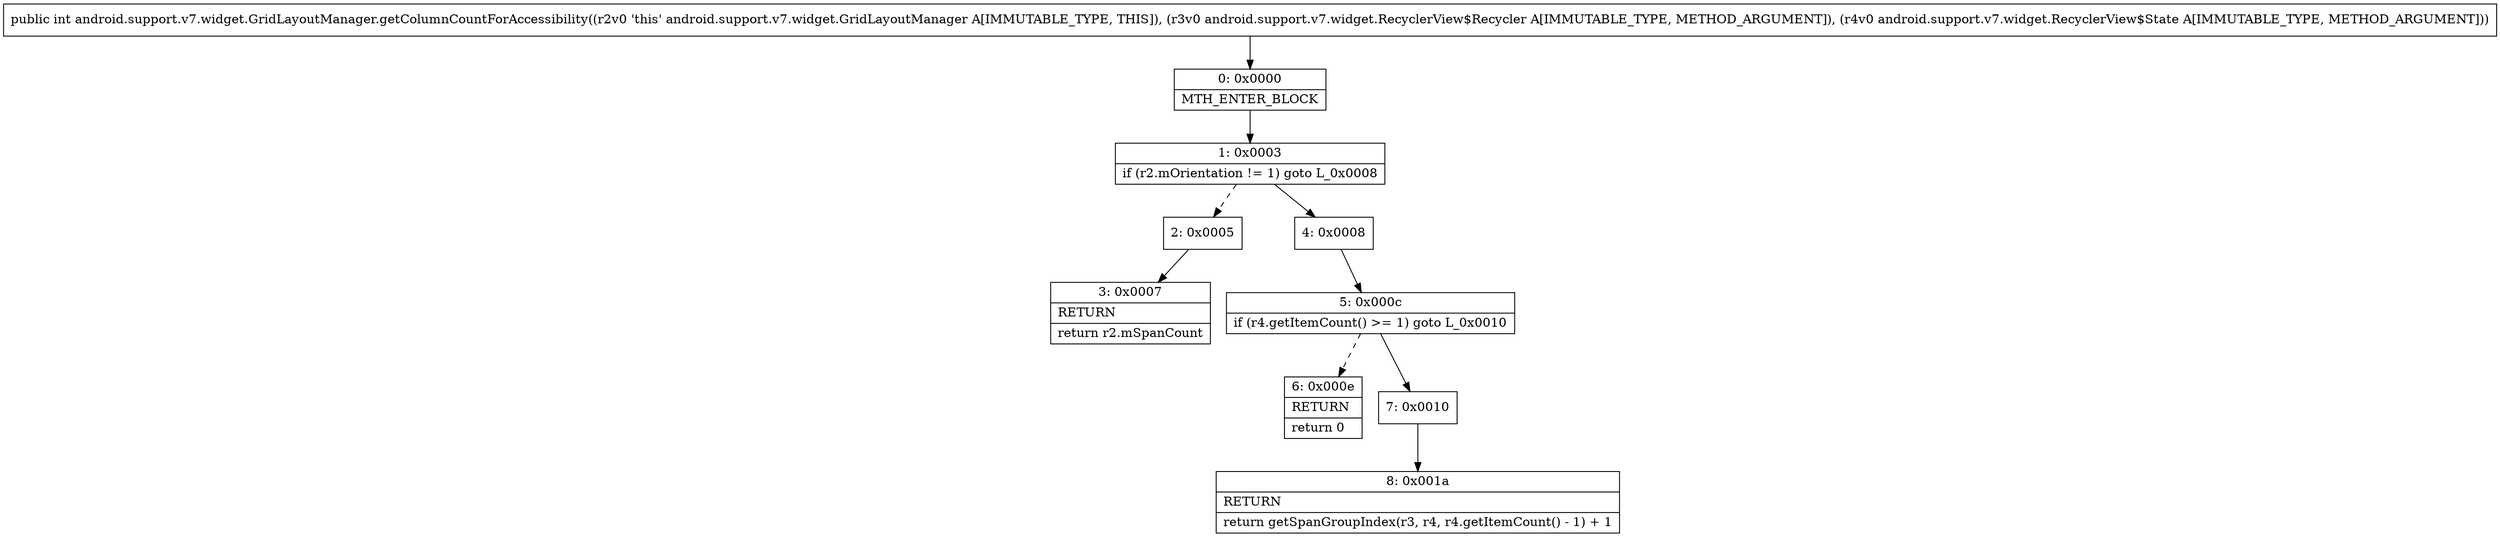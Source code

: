 digraph "CFG forandroid.support.v7.widget.GridLayoutManager.getColumnCountForAccessibility(Landroid\/support\/v7\/widget\/RecyclerView$Recycler;Landroid\/support\/v7\/widget\/RecyclerView$State;)I" {
Node_0 [shape=record,label="{0\:\ 0x0000|MTH_ENTER_BLOCK\l}"];
Node_1 [shape=record,label="{1\:\ 0x0003|if (r2.mOrientation != 1) goto L_0x0008\l}"];
Node_2 [shape=record,label="{2\:\ 0x0005}"];
Node_3 [shape=record,label="{3\:\ 0x0007|RETURN\l|return r2.mSpanCount\l}"];
Node_4 [shape=record,label="{4\:\ 0x0008}"];
Node_5 [shape=record,label="{5\:\ 0x000c|if (r4.getItemCount() \>= 1) goto L_0x0010\l}"];
Node_6 [shape=record,label="{6\:\ 0x000e|RETURN\l|return 0\l}"];
Node_7 [shape=record,label="{7\:\ 0x0010}"];
Node_8 [shape=record,label="{8\:\ 0x001a|RETURN\l|return getSpanGroupIndex(r3, r4, r4.getItemCount() \- 1) + 1\l}"];
MethodNode[shape=record,label="{public int android.support.v7.widget.GridLayoutManager.getColumnCountForAccessibility((r2v0 'this' android.support.v7.widget.GridLayoutManager A[IMMUTABLE_TYPE, THIS]), (r3v0 android.support.v7.widget.RecyclerView$Recycler A[IMMUTABLE_TYPE, METHOD_ARGUMENT]), (r4v0 android.support.v7.widget.RecyclerView$State A[IMMUTABLE_TYPE, METHOD_ARGUMENT])) }"];
MethodNode -> Node_0;
Node_0 -> Node_1;
Node_1 -> Node_2[style=dashed];
Node_1 -> Node_4;
Node_2 -> Node_3;
Node_4 -> Node_5;
Node_5 -> Node_6[style=dashed];
Node_5 -> Node_7;
Node_7 -> Node_8;
}

